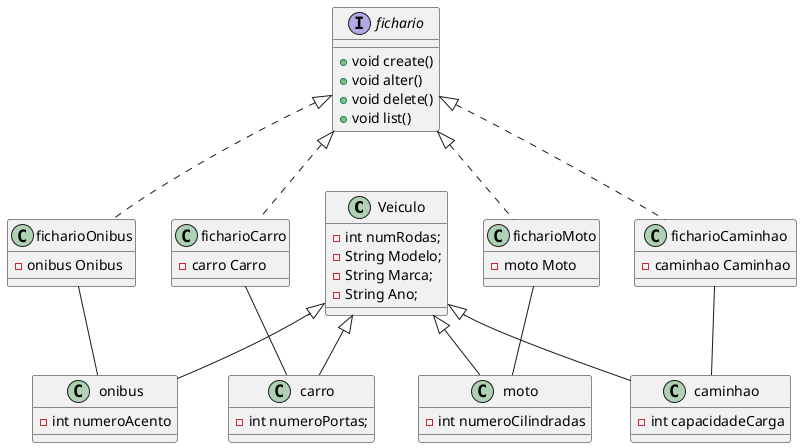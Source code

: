@startuml Veiculos

class Veiculo{
    - int numRodas;
    - String Modelo;
    - String Marca;
    - String Ano;
}
class carro extends Veiculo{
    - int numeroPortas;

}
class moto extends Veiculo{
    - int numeroCilindradas
}
class caminhao extends Veiculo{
    - int capacidadeCarga
}
class onibus extends Veiculo{
    - int numeroAcento
}
interface fichario{
    +void create()
    +void alter()
    +void delete()
    +void list()
}
class ficharioCarro implements fichario{
    -carro Carro
}
class ficharioMoto implements fichario{
    -moto Moto
}
class ficharioCaminhao implements fichario{
    -caminhao Caminhao
}
class ficharioOnibus implements fichario{
    -onibus Onibus
}
ficharioCaminhao -- caminhao
ficharioCarro -- carro
ficharioMoto -- moto
ficharioOnibus -- onibus
@enduml